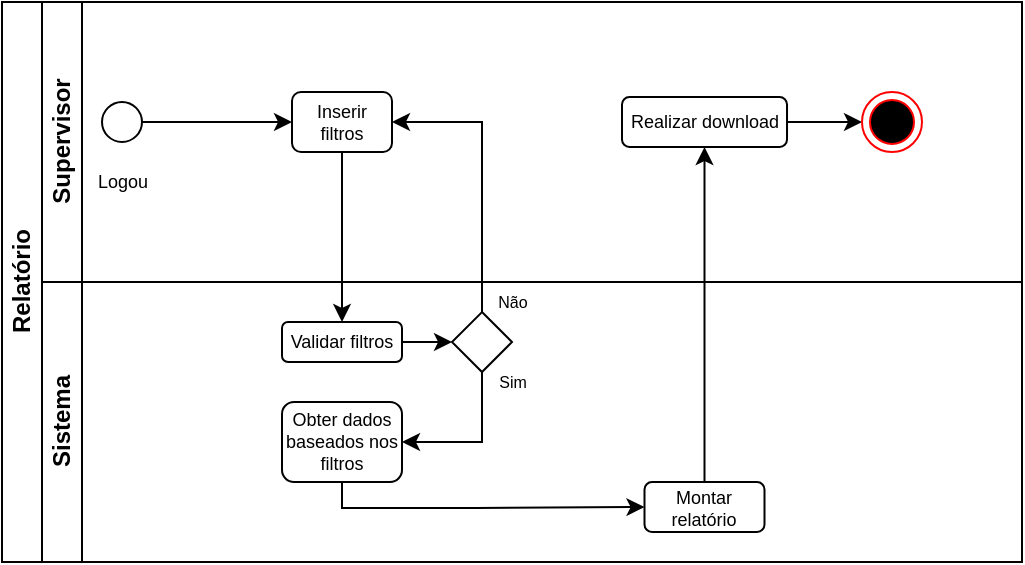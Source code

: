 <mxfile version="15.2.7" type="device"><diagram id="prtHgNgQTEPvFCAcTncT" name="Page-1"><mxGraphModel dx="599" dy="352" grid="1" gridSize="10" guides="1" tooltips="1" connect="1" arrows="1" fold="1" page="1" pageScale="1" pageWidth="1169" pageHeight="827" math="0" shadow="0"><root><mxCell id="0"/><mxCell id="1" parent="0"/><mxCell id="dNxyNK7c78bLwvsdeMH5-19" value="Relatório" style="swimlane;html=1;childLayout=stackLayout;resizeParent=1;resizeParentMax=0;horizontal=0;startSize=20;horizontalStack=0;" parent="1" vertex="1"><mxGeometry x="120" y="110" width="510" height="280" as="geometry"/></mxCell><mxCell id="nac6waoT_hWDL3j18_bt-10" style="edgeStyle=orthogonalEdgeStyle;rounded=0;orthogonalLoop=1;jettySize=auto;html=1;exitX=0.5;exitY=1;exitDx=0;exitDy=0;fontSize=9;entryX=0.5;entryY=0;entryDx=0;entryDy=0;" edge="1" parent="dNxyNK7c78bLwvsdeMH5-19" source="nac6waoT_hWDL3j18_bt-8" target="nac6waoT_hWDL3j18_bt-13"><mxGeometry relative="1" as="geometry"><mxPoint x="170" y="140" as="targetPoint"/></mxGeometry></mxCell><mxCell id="nac6waoT_hWDL3j18_bt-19" style="edgeStyle=orthogonalEdgeStyle;rounded=0;orthogonalLoop=1;jettySize=auto;html=1;exitX=0.5;exitY=0;exitDx=0;exitDy=0;entryX=1;entryY=0.5;entryDx=0;entryDy=0;fontSize=9;" edge="1" parent="dNxyNK7c78bLwvsdeMH5-19" source="nac6waoT_hWDL3j18_bt-18" target="nac6waoT_hWDL3j18_bt-8"><mxGeometry relative="1" as="geometry"/></mxCell><mxCell id="nac6waoT_hWDL3j18_bt-42" style="edgeStyle=orthogonalEdgeStyle;rounded=0;orthogonalLoop=1;jettySize=auto;html=1;exitX=0.5;exitY=0;exitDx=0;exitDy=0;entryX=0.5;entryY=1;entryDx=0;entryDy=0;fontSize=9;" edge="1" parent="dNxyNK7c78bLwvsdeMH5-19" source="nac6waoT_hWDL3j18_bt-23" target="nac6waoT_hWDL3j18_bt-37"><mxGeometry relative="1" as="geometry"><mxPoint x="305.005" y="175" as="targetPoint"/><Array as="points"><mxPoint x="351" y="240"/></Array></mxGeometry></mxCell><mxCell id="dNxyNK7c78bLwvsdeMH5-20" value="Supervisor" style="swimlane;html=1;startSize=20;horizontal=0;fillColor=none;flipV=0;flipH=0;" parent="dNxyNK7c78bLwvsdeMH5-19" vertex="1"><mxGeometry x="20" width="490" height="140" as="geometry"><mxRectangle x="20" width="430" height="20" as="alternateBounds"/></mxGeometry></mxCell><mxCell id="dNxyNK7c78bLwvsdeMH5-23" value="" style="ellipse;whiteSpace=wrap;html=1;" parent="dNxyNK7c78bLwvsdeMH5-20" vertex="1"><mxGeometry x="30" y="50" width="20" height="20" as="geometry"/></mxCell><mxCell id="nac6waoT_hWDL3j18_bt-8" value="Inserir filtros" style="rounded=1;whiteSpace=wrap;html=1;fontSize=9;" vertex="1" parent="dNxyNK7c78bLwvsdeMH5-20"><mxGeometry x="125" y="45" width="50" height="30" as="geometry"/></mxCell><mxCell id="nac6waoT_hWDL3j18_bt-7" style="edgeStyle=orthogonalEdgeStyle;rounded=0;orthogonalLoop=1;jettySize=auto;html=1;exitX=1;exitY=0.5;exitDx=0;exitDy=0;fontSize=9;" edge="1" parent="dNxyNK7c78bLwvsdeMH5-20" source="dNxyNK7c78bLwvsdeMH5-23" target="nac6waoT_hWDL3j18_bt-8"><mxGeometry relative="1" as="geometry"><mxPoint x="90" y="59.69" as="targetPoint"/></mxGeometry></mxCell><mxCell id="nac6waoT_hWDL3j18_bt-50" value="" style="edgeStyle=orthogonalEdgeStyle;rounded=0;orthogonalLoop=1;jettySize=auto;html=1;fontSize=9;" edge="1" parent="dNxyNK7c78bLwvsdeMH5-20" source="nac6waoT_hWDL3j18_bt-37" target="nac6waoT_hWDL3j18_bt-49"><mxGeometry relative="1" as="geometry"/></mxCell><mxCell id="nac6waoT_hWDL3j18_bt-37" value="Realizar download" style="rounded=1;whiteSpace=wrap;html=1;fontSize=9;" vertex="1" parent="dNxyNK7c78bLwvsdeMH5-20"><mxGeometry x="290" y="47.5" width="82.51" height="25" as="geometry"/></mxCell><mxCell id="nac6waoT_hWDL3j18_bt-49" value="" style="ellipse;html=1;shape=endState;fillColor=#000000;strokeColor=#ff0000;labelBackgroundColor=#000000;fontSize=9;" vertex="1" parent="dNxyNK7c78bLwvsdeMH5-20"><mxGeometry x="410" y="45" width="30" height="30" as="geometry"/></mxCell><mxCell id="y-8ZbJgdJf1mDnsJ4g2Q-1" value="Sistema" style="swimlane;html=1;startSize=20;horizontal=0;" parent="dNxyNK7c78bLwvsdeMH5-19" vertex="1"><mxGeometry x="20" y="140" width="490" height="140" as="geometry"/></mxCell><mxCell id="nac6waoT_hWDL3j18_bt-13" value="Validar filtros" style="rounded=1;whiteSpace=wrap;html=1;fontSize=9;" vertex="1" parent="y-8ZbJgdJf1mDnsJ4g2Q-1"><mxGeometry x="120" y="20" width="60" height="20" as="geometry"/></mxCell><mxCell id="nac6waoT_hWDL3j18_bt-18" value="" style="rhombus;whiteSpace=wrap;html=1;fontSize=9;" vertex="1" parent="y-8ZbJgdJf1mDnsJ4g2Q-1"><mxGeometry x="205" y="15.02" width="30" height="29.97" as="geometry"/></mxCell><mxCell id="nac6waoT_hWDL3j18_bt-17" style="edgeStyle=orthogonalEdgeStyle;rounded=0;orthogonalLoop=1;jettySize=auto;html=1;exitX=1;exitY=0.5;exitDx=0;exitDy=0;fontSize=9;" edge="1" parent="y-8ZbJgdJf1mDnsJ4g2Q-1" source="nac6waoT_hWDL3j18_bt-13" target="nac6waoT_hWDL3j18_bt-18"><mxGeometry relative="1" as="geometry"><mxPoint x="235" y="30.034" as="targetPoint"/></mxGeometry></mxCell><mxCell id="nac6waoT_hWDL3j18_bt-36" style="edgeStyle=orthogonalEdgeStyle;rounded=0;orthogonalLoop=1;jettySize=auto;html=1;exitX=0.5;exitY=1;exitDx=0;exitDy=0;entryX=0;entryY=0.5;entryDx=0;entryDy=0;fontSize=9;" edge="1" parent="y-8ZbJgdJf1mDnsJ4g2Q-1" source="nac6waoT_hWDL3j18_bt-21" target="nac6waoT_hWDL3j18_bt-23"><mxGeometry relative="1" as="geometry"><Array as="points"><mxPoint x="150" y="113"/><mxPoint x="217" y="113"/></Array></mxGeometry></mxCell><mxCell id="nac6waoT_hWDL3j18_bt-21" value="Obter dados baseados nos filtros" style="rounded=1;whiteSpace=wrap;html=1;fontSize=9;" vertex="1" parent="y-8ZbJgdJf1mDnsJ4g2Q-1"><mxGeometry x="120" y="60" width="60" height="40" as="geometry"/></mxCell><mxCell id="nac6waoT_hWDL3j18_bt-20" style="edgeStyle=orthogonalEdgeStyle;rounded=0;orthogonalLoop=1;jettySize=auto;html=1;exitX=0.5;exitY=1;exitDx=0;exitDy=0;fontSize=9;" edge="1" parent="y-8ZbJgdJf1mDnsJ4g2Q-1" source="nac6waoT_hWDL3j18_bt-18" target="nac6waoT_hWDL3j18_bt-21"><mxGeometry relative="1" as="geometry"><mxPoint x="145" y="90" as="targetPoint"/><Array as="points"><mxPoint x="220" y="80"/></Array></mxGeometry></mxCell><mxCell id="nac6waoT_hWDL3j18_bt-23" value="Montar relatório" style="rounded=1;whiteSpace=wrap;html=1;fontSize=9;" vertex="1" parent="y-8ZbJgdJf1mDnsJ4g2Q-1"><mxGeometry x="301.25" y="100" width="60" height="25" as="geometry"/></mxCell><mxCell id="nac6waoT_hWDL3j18_bt-52" value="Não" style="text;html=1;align=center;verticalAlign=middle;resizable=0;points=[];autosize=1;strokeColor=none;fillColor=none;fontSize=8;" vertex="1" parent="y-8ZbJgdJf1mDnsJ4g2Q-1"><mxGeometry x="220" width="30" height="20" as="geometry"/></mxCell><mxCell id="nac6waoT_hWDL3j18_bt-53" value="Sim" style="text;html=1;align=center;verticalAlign=middle;resizable=0;points=[];autosize=1;strokeColor=none;fillColor=none;fontSize=8;" vertex="1" parent="y-8ZbJgdJf1mDnsJ4g2Q-1"><mxGeometry x="220" y="40" width="30" height="20" as="geometry"/></mxCell><mxCell id="nac6waoT_hWDL3j18_bt-6" value="Logou" style="text;html=1;align=center;verticalAlign=middle;resizable=0;points=[];autosize=1;strokeColor=none;fillColor=none;fontSize=9;" vertex="1" parent="1"><mxGeometry x="160" y="190" width="40" height="20" as="geometry"/></mxCell></root></mxGraphModel></diagram></mxfile>